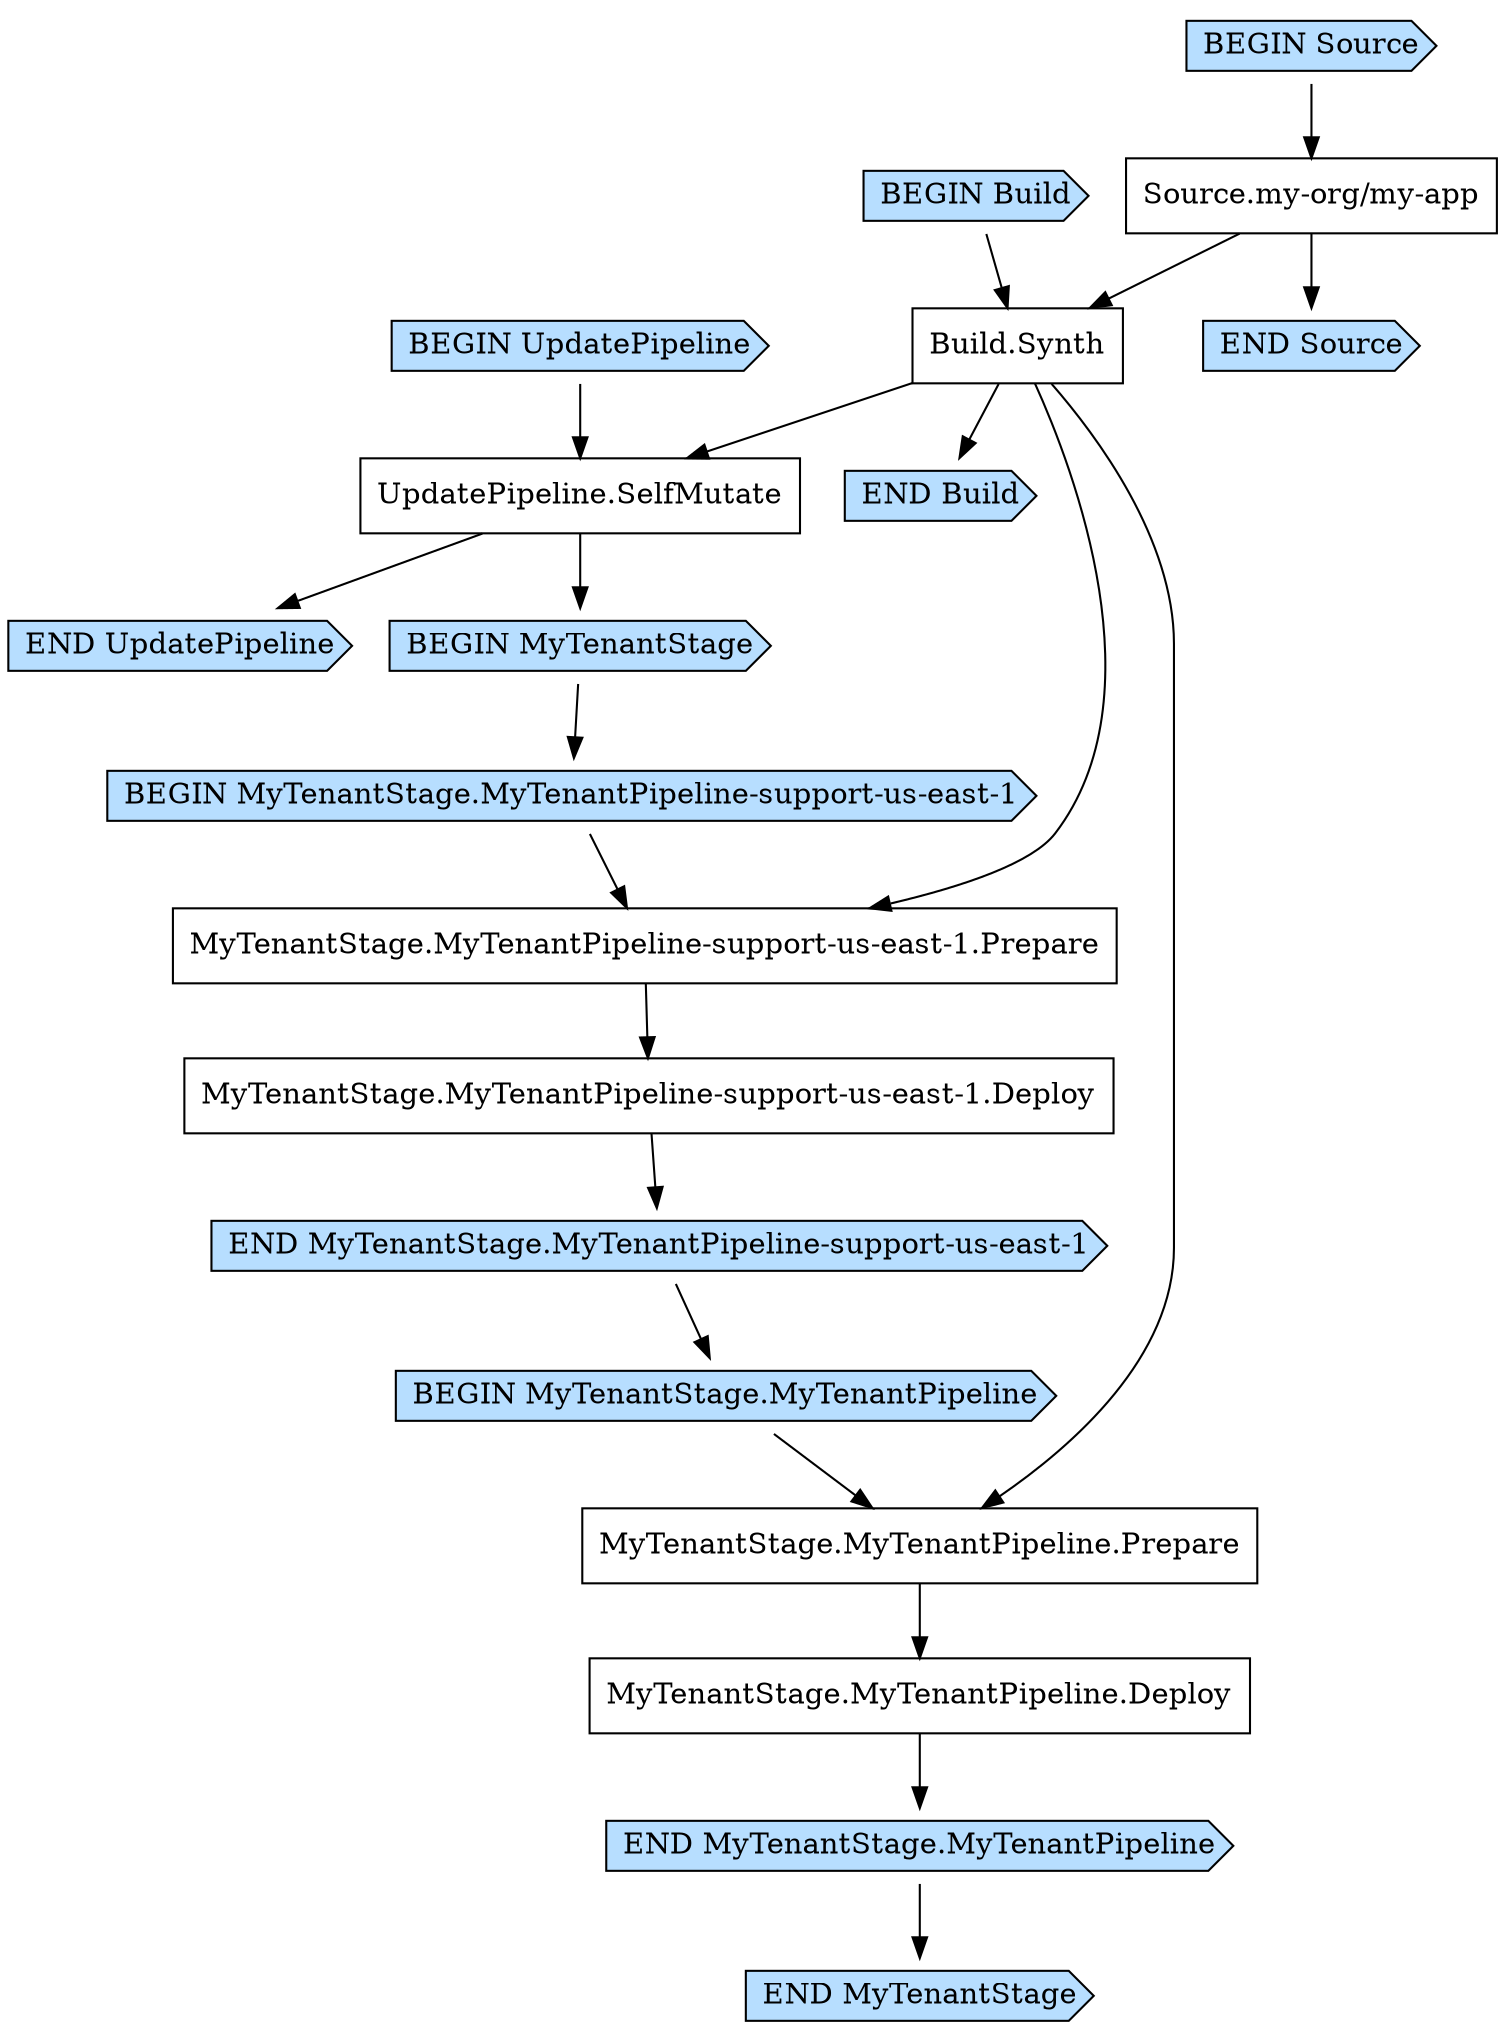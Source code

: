 digraph G {
  # Arrows represent an "unlocks" relationship (opposite of dependency). So chosen
  # because the layout looks more natural that way.
  # To represent subgraph dependencies, subgraphs are represented by BEGIN/END nodes.
  # To render: `dot -Tsvg MyApplicationStackMyApplicationPipelineC1D929B4.dot > graph.svg`, open in a browser.
  node [shape="box"];
"BEGIN Build" [shape="cds", style="filled", fillcolor="#b7deff"];
"END Build" [shape="cds", style="filled", fillcolor="#b7deff"];
"Build.Synth";
"Source.my-org/my-app" -> "Build.Synth";
"BEGIN Build" -> "Build.Synth";
"Build.Synth" -> "END Build";
"BEGIN UpdatePipeline" [shape="cds", style="filled", fillcolor="#b7deff"];
"END UpdatePipeline" [shape="cds", style="filled", fillcolor="#b7deff"];
"UpdatePipeline.SelfMutate";
"Build.Synth" -> "UpdatePipeline.SelfMutate";
"BEGIN UpdatePipeline" -> "UpdatePipeline.SelfMutate";
"UpdatePipeline.SelfMutate" -> "END UpdatePipeline";
"BEGIN MyTenantStage" [shape="cds", style="filled", fillcolor="#b7deff"];
"END MyTenantStage" [shape="cds", style="filled", fillcolor="#b7deff"];
"UpdatePipeline.SelfMutate" -> "BEGIN MyTenantStage";
"BEGIN MyTenantStage.MyTenantPipeline-support-us-east-1" [shape="cds", style="filled", fillcolor="#b7deff"];
"END MyTenantStage.MyTenantPipeline-support-us-east-1" [shape="cds", style="filled", fillcolor="#b7deff"];
"MyTenantStage.MyTenantPipeline-support-us-east-1.Deploy";
"MyTenantStage.MyTenantPipeline-support-us-east-1.Prepare" -> "MyTenantStage.MyTenantPipeline-support-us-east-1.Deploy";
"MyTenantStage.MyTenantPipeline-support-us-east-1.Prepare";
"Build.Synth" -> "MyTenantStage.MyTenantPipeline-support-us-east-1.Prepare";
"BEGIN MyTenantStage.MyTenantPipeline-support-us-east-1" -> "MyTenantStage.MyTenantPipeline-support-us-east-1.Prepare";
"MyTenantStage.MyTenantPipeline-support-us-east-1.Deploy" -> "END MyTenantStage.MyTenantPipeline-support-us-east-1";
"BEGIN MyTenantStage.MyTenantPipeline" [shape="cds", style="filled", fillcolor="#b7deff"];
"END MyTenantStage.MyTenantPipeline" [shape="cds", style="filled", fillcolor="#b7deff"];
"END MyTenantStage.MyTenantPipeline-support-us-east-1" -> "BEGIN MyTenantStage.MyTenantPipeline";
"MyTenantStage.MyTenantPipeline.Deploy";
"MyTenantStage.MyTenantPipeline.Prepare" -> "MyTenantStage.MyTenantPipeline.Deploy";
"MyTenantStage.MyTenantPipeline.Prepare";
"Build.Synth" -> "MyTenantStage.MyTenantPipeline.Prepare";
"BEGIN MyTenantStage.MyTenantPipeline" -> "MyTenantStage.MyTenantPipeline.Prepare";
"MyTenantStage.MyTenantPipeline.Deploy" -> "END MyTenantStage.MyTenantPipeline";
"BEGIN MyTenantStage" -> "BEGIN MyTenantStage.MyTenantPipeline-support-us-east-1";
"END MyTenantStage.MyTenantPipeline" -> "END MyTenantStage";
"BEGIN Source" [shape="cds", style="filled", fillcolor="#b7deff"];
"END Source" [shape="cds", style="filled", fillcolor="#b7deff"];
"Source.my-org/my-app";
"BEGIN Source" -> "Source.my-org/my-app";
"Source.my-org/my-app" -> "END Source";
}
